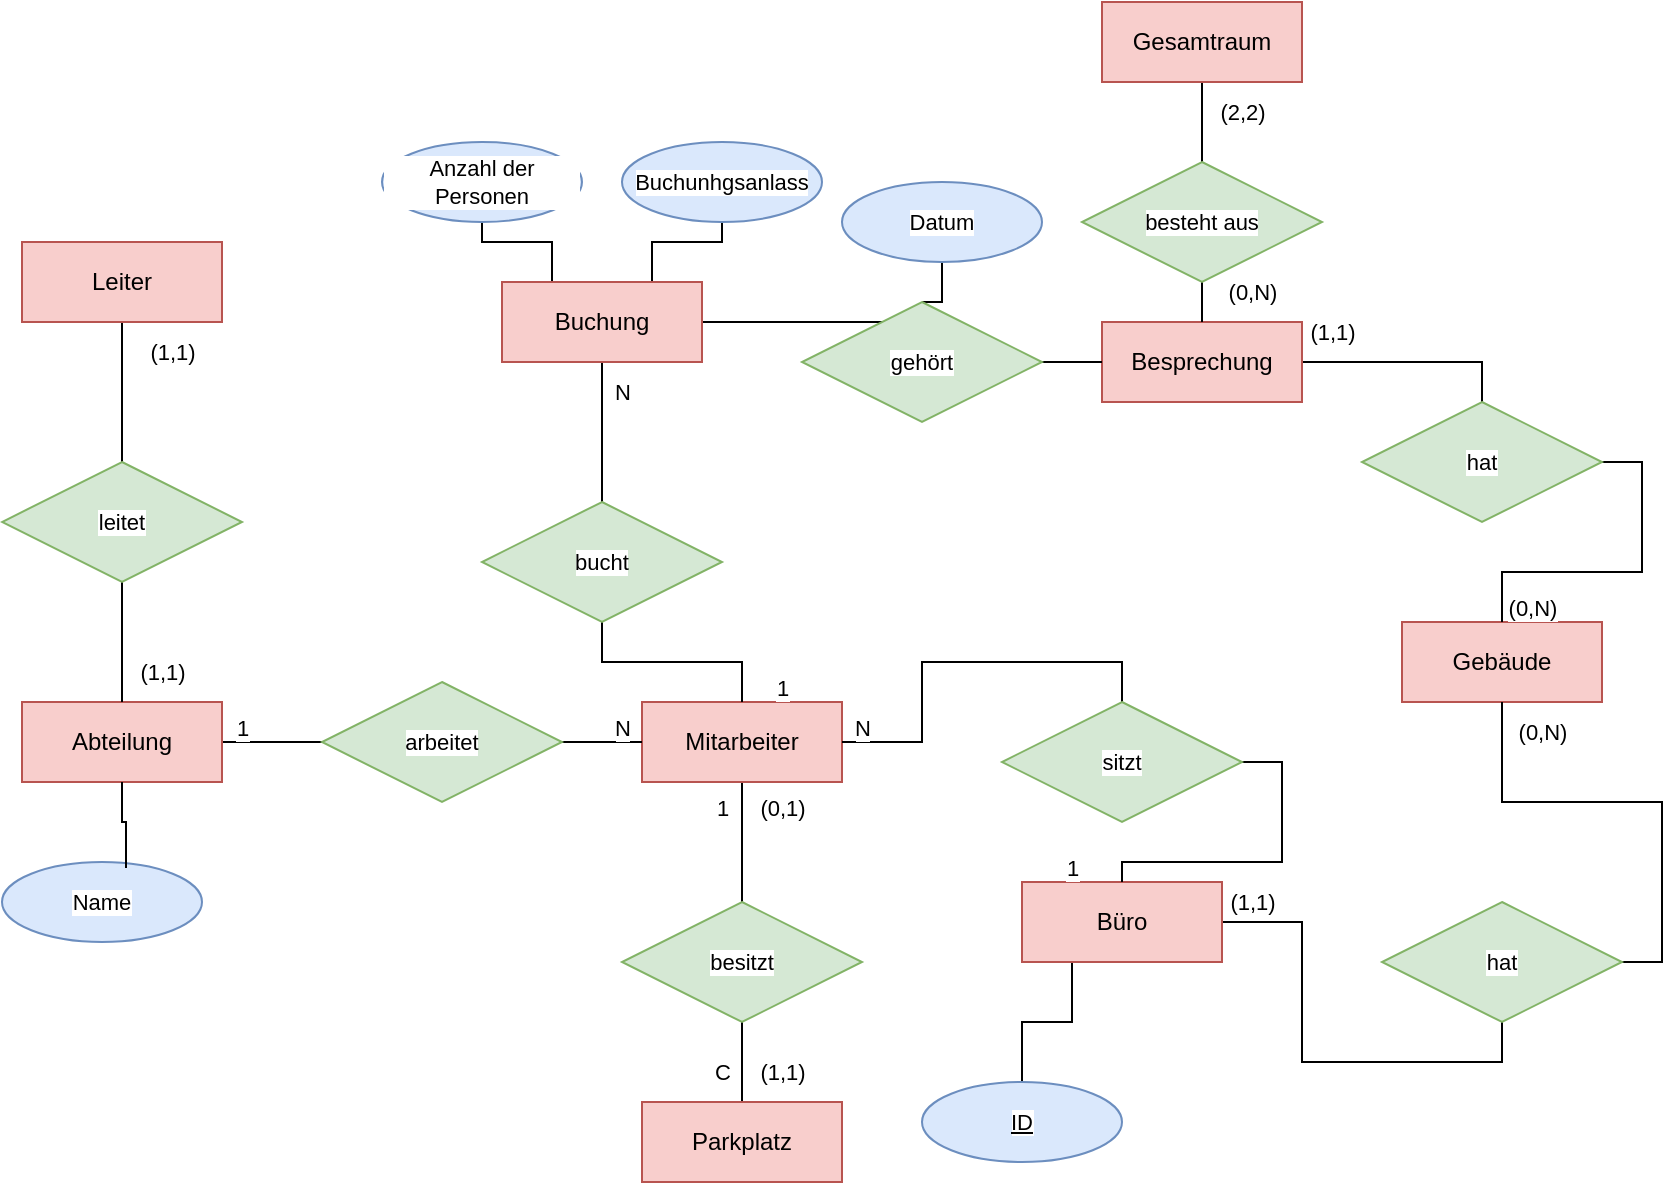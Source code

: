 <mxfile version="24.3.1" type="github">
  <diagram name="Seite-1" id="tdSunxygRCIHNUhvi6nn">
    <mxGraphModel dx="1781" dy="1844" grid="1" gridSize="10" guides="1" tooltips="1" connect="1" arrows="1" fold="1" page="1" pageScale="1" pageWidth="827" pageHeight="1169" math="0" shadow="0">
      <root>
        <mxCell id="0" />
        <mxCell id="1" parent="0" />
        <mxCell id="p10xESjp3tb_EI4A0Mzf-7" style="edgeStyle=orthogonalEdgeStyle;rounded=0;orthogonalLoop=1;jettySize=auto;html=1;exitX=0.5;exitY=1;exitDx=0;exitDy=0;entryX=1;entryY=0.5;entryDx=0;entryDy=0;endArrow=none;endFill=0;" parent="1" source="p10xESjp3tb_EI4A0Mzf-11" target="EE_NePpLQ2sbXce9TDXo-2" edge="1">
          <mxGeometry relative="1" as="geometry" />
        </mxCell>
        <mxCell id="p10xESjp3tb_EI4A0Mzf-13" style="edgeStyle=orthogonalEdgeStyle;rounded=0;orthogonalLoop=1;jettySize=auto;html=1;exitX=0.5;exitY=0;exitDx=0;exitDy=0;entryX=1;entryY=0.5;entryDx=0;entryDy=0;strokeColor=default;align=center;verticalAlign=middle;fontFamily=Helvetica;fontSize=11;fontColor=default;labelBackgroundColor=default;endArrow=none;endFill=0;" parent="1" source="p10xESjp3tb_EI4A0Mzf-10" target="EE_NePpLQ2sbXce9TDXo-4" edge="1">
          <mxGeometry relative="1" as="geometry" />
        </mxCell>
        <mxCell id="EE_NePpLQ2sbXce9TDXo-1" value="Gebäude" style="whiteSpace=wrap;html=1;align=center;fillColor=#f8cecc;strokeColor=#b85450;" parent="1" vertex="1">
          <mxGeometry x="640" y="280" width="100" height="40" as="geometry" />
        </mxCell>
        <mxCell id="lRuvDfMVonZEdwch7UR1-34" style="edgeStyle=orthogonalEdgeStyle;rounded=0;orthogonalLoop=1;jettySize=auto;html=1;exitX=0.25;exitY=1;exitDx=0;exitDy=0;entryX=0.5;entryY=0;entryDx=0;entryDy=0;strokeColor=default;align=center;verticalAlign=middle;fontFamily=Helvetica;fontSize=11;fontColor=default;labelBackgroundColor=default;endArrow=none;endFill=0;" edge="1" parent="1" source="EE_NePpLQ2sbXce9TDXo-2" target="lRuvDfMVonZEdwch7UR1-33">
          <mxGeometry relative="1" as="geometry" />
        </mxCell>
        <mxCell id="EE_NePpLQ2sbXce9TDXo-2" value="Büro" style="whiteSpace=wrap;html=1;align=center;fillColor=#f8cecc;strokeColor=#b85450;" parent="1" vertex="1">
          <mxGeometry x="450" y="410" width="100" height="40" as="geometry" />
        </mxCell>
        <mxCell id="lRuvDfMVonZEdwch7UR1-1" style="edgeStyle=orthogonalEdgeStyle;rounded=0;orthogonalLoop=1;jettySize=auto;html=1;exitX=0;exitY=0.5;exitDx=0;exitDy=0;entryX=1;entryY=0.5;entryDx=0;entryDy=0;strokeColor=default;align=center;verticalAlign=middle;fontFamily=Helvetica;fontSize=11;fontColor=default;labelBackgroundColor=default;endArrow=none;endFill=0;" edge="1" parent="1" source="p10xESjp3tb_EI4A0Mzf-9" target="p10xESjp3tb_EI4A0Mzf-4">
          <mxGeometry relative="1" as="geometry" />
        </mxCell>
        <mxCell id="lRuvDfMVonZEdwch7UR1-4" style="edgeStyle=orthogonalEdgeStyle;rounded=0;orthogonalLoop=1;jettySize=auto;html=1;exitX=0.5;exitY=1;exitDx=0;exitDy=0;entryX=0.5;entryY=0;entryDx=0;entryDy=0;strokeColor=default;align=center;verticalAlign=middle;fontFamily=Helvetica;fontSize=11;fontColor=default;labelBackgroundColor=default;endArrow=none;endFill=0;" edge="1" parent="1" source="EE_NePpLQ2sbXce9TDXo-3" target="lRuvDfMVonZEdwch7UR1-3">
          <mxGeometry relative="1" as="geometry" />
        </mxCell>
        <mxCell id="lRuvDfMVonZEdwch7UR1-5" style="edgeStyle=orthogonalEdgeStyle;rounded=0;orthogonalLoop=1;jettySize=auto;html=1;exitX=1;exitY=0.5;exitDx=0;exitDy=0;entryX=0.5;entryY=0;entryDx=0;entryDy=0;strokeColor=default;align=center;verticalAlign=middle;fontFamily=Helvetica;fontSize=11;fontColor=default;labelBackgroundColor=default;endArrow=none;endFill=0;" edge="1" parent="1" source="lRuvDfMVonZEdwch7UR1-6" target="EE_NePpLQ2sbXce9TDXo-2">
          <mxGeometry relative="1" as="geometry" />
        </mxCell>
        <mxCell id="lRuvDfMVonZEdwch7UR1-11" style="edgeStyle=orthogonalEdgeStyle;rounded=0;orthogonalLoop=1;jettySize=auto;html=1;exitX=0.5;exitY=0;exitDx=0;exitDy=0;entryX=0.5;entryY=1;entryDx=0;entryDy=0;strokeColor=default;align=center;verticalAlign=middle;fontFamily=Helvetica;fontSize=11;fontColor=default;labelBackgroundColor=default;endArrow=none;endFill=0;" edge="1" parent="1" source="lRuvDfMVonZEdwch7UR1-12" target="p10xESjp3tb_EI4A0Mzf-2">
          <mxGeometry relative="1" as="geometry" />
        </mxCell>
        <mxCell id="EE_NePpLQ2sbXce9TDXo-3" value="Mitarbeiter" style="whiteSpace=wrap;html=1;align=center;fillColor=#f8cecc;strokeColor=#b85450;" parent="1" vertex="1">
          <mxGeometry x="260" y="320" width="100" height="40" as="geometry" />
        </mxCell>
        <mxCell id="lRuvDfMVonZEdwch7UR1-16" style="edgeStyle=orthogonalEdgeStyle;rounded=0;orthogonalLoop=1;jettySize=auto;html=1;exitX=0.5;exitY=0;exitDx=0;exitDy=0;entryX=0.5;entryY=1;entryDx=0;entryDy=0;strokeColor=default;align=center;verticalAlign=middle;fontFamily=Helvetica;fontSize=11;fontColor=default;labelBackgroundColor=default;endArrow=none;endFill=0;" edge="1" parent="1" source="lRuvDfMVonZEdwch7UR1-17" target="p10xESjp3tb_EI4A0Mzf-3">
          <mxGeometry relative="1" as="geometry" />
        </mxCell>
        <mxCell id="EE_NePpLQ2sbXce9TDXo-4" value="Besprechung" style="whiteSpace=wrap;html=1;align=center;fillColor=#f8cecc;strokeColor=#b85450;" parent="1" vertex="1">
          <mxGeometry x="490" y="130" width="100" height="40" as="geometry" />
        </mxCell>
        <mxCell id="lRuvDfMVonZEdwch7UR1-14" style="edgeStyle=orthogonalEdgeStyle;rounded=0;orthogonalLoop=1;jettySize=auto;html=1;exitX=1;exitY=0.5;exitDx=0;exitDy=0;entryX=0;entryY=0.5;entryDx=0;entryDy=0;strokeColor=default;align=center;verticalAlign=middle;fontFamily=Helvetica;fontSize=11;fontColor=default;labelBackgroundColor=default;endArrow=none;endFill=0;" edge="1" parent="1" source="p10xESjp3tb_EI4A0Mzf-2" target="EE_NePpLQ2sbXce9TDXo-4">
          <mxGeometry relative="1" as="geometry" />
        </mxCell>
        <mxCell id="lRuvDfMVonZEdwch7UR1-29" style="edgeStyle=orthogonalEdgeStyle;rounded=0;orthogonalLoop=1;jettySize=auto;html=1;exitX=0.25;exitY=0;exitDx=0;exitDy=0;entryX=0.5;entryY=1;entryDx=0;entryDy=0;strokeColor=default;align=center;verticalAlign=middle;fontFamily=Helvetica;fontSize=11;fontColor=default;labelBackgroundColor=default;endArrow=none;endFill=0;" edge="1" parent="1" source="p10xESjp3tb_EI4A0Mzf-2" target="lRuvDfMVonZEdwch7UR1-22">
          <mxGeometry relative="1" as="geometry" />
        </mxCell>
        <mxCell id="lRuvDfMVonZEdwch7UR1-30" style="edgeStyle=orthogonalEdgeStyle;rounded=0;orthogonalLoop=1;jettySize=auto;html=1;exitX=0.75;exitY=0;exitDx=0;exitDy=0;entryX=0.5;entryY=1;entryDx=0;entryDy=0;strokeColor=default;align=center;verticalAlign=middle;fontFamily=Helvetica;fontSize=11;fontColor=default;labelBackgroundColor=default;endArrow=none;endFill=0;" edge="1" parent="1" source="p10xESjp3tb_EI4A0Mzf-2" target="lRuvDfMVonZEdwch7UR1-21">
          <mxGeometry relative="1" as="geometry" />
        </mxCell>
        <mxCell id="p10xESjp3tb_EI4A0Mzf-2" value="Buchung" style="whiteSpace=wrap;html=1;align=center;fillColor=#f8cecc;strokeColor=#b85450;" parent="1" vertex="1">
          <mxGeometry x="190" y="110" width="100" height="40" as="geometry" />
        </mxCell>
        <mxCell id="p10xESjp3tb_EI4A0Mzf-3" value="Gesamtraum" style="whiteSpace=wrap;html=1;align=center;fillColor=#f8cecc;strokeColor=#b85450;" parent="1" vertex="1">
          <mxGeometry x="490" y="-30" width="100" height="40" as="geometry" />
        </mxCell>
        <mxCell id="lRuvDfMVonZEdwch7UR1-8" style="edgeStyle=orthogonalEdgeStyle;rounded=0;orthogonalLoop=1;jettySize=auto;html=1;exitX=0.5;exitY=0;exitDx=0;exitDy=0;entryX=0.5;entryY=1;entryDx=0;entryDy=0;strokeColor=default;align=center;verticalAlign=middle;fontFamily=Helvetica;fontSize=11;fontColor=default;labelBackgroundColor=default;endArrow=none;endFill=0;" edge="1" parent="1" source="lRuvDfMVonZEdwch7UR1-9" target="p10xESjp3tb_EI4A0Mzf-5">
          <mxGeometry relative="1" as="geometry" />
        </mxCell>
        <mxCell id="p10xESjp3tb_EI4A0Mzf-4" value="Abteilung" style="whiteSpace=wrap;html=1;align=center;fillColor=#f8cecc;strokeColor=#b85450;" parent="1" vertex="1">
          <mxGeometry x="-50" y="320" width="100" height="40" as="geometry" />
        </mxCell>
        <mxCell id="p10xESjp3tb_EI4A0Mzf-5" value="Leiter" style="whiteSpace=wrap;html=1;align=center;fillColor=#f8cecc;strokeColor=#b85450;" parent="1" vertex="1">
          <mxGeometry x="-50" y="90" width="100" height="40" as="geometry" />
        </mxCell>
        <mxCell id="p10xESjp3tb_EI4A0Mzf-8" value="besitzt" style="shape=rhombus;perimeter=rhombusPerimeter;whiteSpace=wrap;html=1;align=center;fontFamily=Helvetica;fontSize=11;labelBackgroundColor=default;fillColor=#d5e8d4;strokeColor=#82b366;" parent="1" vertex="1">
          <mxGeometry x="250" y="420" width="120" height="60" as="geometry" />
        </mxCell>
        <mxCell id="p10xESjp3tb_EI4A0Mzf-12" value="" style="edgeStyle=orthogonalEdgeStyle;rounded=0;orthogonalLoop=1;jettySize=auto;html=1;exitX=0.5;exitY=1;exitDx=0;exitDy=0;entryX=1;entryY=0.5;entryDx=0;entryDy=0;endArrow=none;endFill=0;" parent="1" source="EE_NePpLQ2sbXce9TDXo-1" target="p10xESjp3tb_EI4A0Mzf-11" edge="1">
          <mxGeometry relative="1" as="geometry">
            <mxPoint x="690" y="320" as="sourcePoint" />
            <mxPoint x="540" y="460" as="targetPoint" />
          </mxGeometry>
        </mxCell>
        <mxCell id="p10xESjp3tb_EI4A0Mzf-11" value="hat" style="shape=rhombus;perimeter=rhombusPerimeter;whiteSpace=wrap;html=1;align=center;fontFamily=Helvetica;fontSize=11;labelBackgroundColor=default;fillColor=#d5e8d4;strokeColor=#82b366;" parent="1" vertex="1">
          <mxGeometry x="630" y="420" width="120" height="60" as="geometry" />
        </mxCell>
        <mxCell id="p10xESjp3tb_EI4A0Mzf-14" value="" style="edgeStyle=orthogonalEdgeStyle;rounded=0;orthogonalLoop=1;jettySize=auto;html=1;exitX=0.5;exitY=0;exitDx=0;exitDy=0;entryX=1;entryY=0.5;entryDx=0;entryDy=0;strokeColor=default;align=center;verticalAlign=middle;fontFamily=Helvetica;fontSize=11;fontColor=default;labelBackgroundColor=default;endArrow=none;endFill=0;" parent="1" source="EE_NePpLQ2sbXce9TDXo-1" target="p10xESjp3tb_EI4A0Mzf-10" edge="1">
          <mxGeometry relative="1" as="geometry">
            <mxPoint x="690" y="280" as="sourcePoint" />
            <mxPoint x="560" y="180" as="targetPoint" />
          </mxGeometry>
        </mxCell>
        <mxCell id="p10xESjp3tb_EI4A0Mzf-10" value="hat" style="shape=rhombus;perimeter=rhombusPerimeter;whiteSpace=wrap;html=1;align=center;fontFamily=Helvetica;fontSize=11;labelBackgroundColor=default;fillColor=#d5e8d4;strokeColor=#82b366;" parent="1" vertex="1">
          <mxGeometry x="620" y="170" width="120" height="60" as="geometry" />
        </mxCell>
        <mxCell id="lRuvDfMVonZEdwch7UR1-2" value="" style="edgeStyle=orthogonalEdgeStyle;rounded=0;orthogonalLoop=1;jettySize=auto;html=1;exitX=0;exitY=0.5;exitDx=0;exitDy=0;entryX=1;entryY=0.5;entryDx=0;entryDy=0;strokeColor=default;align=center;verticalAlign=middle;fontFamily=Helvetica;fontSize=11;fontColor=default;labelBackgroundColor=default;endArrow=none;endFill=0;" edge="1" parent="1" source="EE_NePpLQ2sbXce9TDXo-3" target="p10xESjp3tb_EI4A0Mzf-9">
          <mxGeometry relative="1" as="geometry">
            <mxPoint x="260" y="340" as="sourcePoint" />
            <mxPoint x="100" y="340" as="targetPoint" />
          </mxGeometry>
        </mxCell>
        <mxCell id="p10xESjp3tb_EI4A0Mzf-9" value="arbeitet" style="shape=rhombus;perimeter=rhombusPerimeter;whiteSpace=wrap;html=1;align=center;fontFamily=Helvetica;fontSize=11;labelBackgroundColor=default;fillColor=#d5e8d4;strokeColor=#82b366;" parent="1" vertex="1">
          <mxGeometry x="100" y="310" width="120" height="60" as="geometry" />
        </mxCell>
        <mxCell id="lRuvDfMVonZEdwch7UR1-3" value="Parkplatz" style="whiteSpace=wrap;html=1;align=center;fillColor=#f8cecc;strokeColor=#b85450;" vertex="1" parent="1">
          <mxGeometry x="260" y="520" width="100" height="40" as="geometry" />
        </mxCell>
        <mxCell id="lRuvDfMVonZEdwch7UR1-7" value="" style="edgeStyle=orthogonalEdgeStyle;rounded=0;orthogonalLoop=1;jettySize=auto;html=1;exitX=1;exitY=0.5;exitDx=0;exitDy=0;entryX=0.5;entryY=0;entryDx=0;entryDy=0;strokeColor=default;align=center;verticalAlign=middle;fontFamily=Helvetica;fontSize=11;fontColor=default;labelBackgroundColor=default;endArrow=none;endFill=0;" edge="1" parent="1" source="EE_NePpLQ2sbXce9TDXo-3" target="lRuvDfMVonZEdwch7UR1-6">
          <mxGeometry relative="1" as="geometry">
            <mxPoint x="360" y="340" as="sourcePoint" />
            <mxPoint x="500" y="410" as="targetPoint" />
          </mxGeometry>
        </mxCell>
        <mxCell id="lRuvDfMVonZEdwch7UR1-6" value="sitzt" style="shape=rhombus;perimeter=rhombusPerimeter;whiteSpace=wrap;html=1;align=center;fontFamily=Helvetica;fontSize=11;labelBackgroundColor=default;fillColor=#d5e8d4;strokeColor=#82b366;" vertex="1" parent="1">
          <mxGeometry x="440" y="320" width="120" height="60" as="geometry" />
        </mxCell>
        <mxCell id="lRuvDfMVonZEdwch7UR1-10" value="" style="edgeStyle=orthogonalEdgeStyle;rounded=0;orthogonalLoop=1;jettySize=auto;html=1;exitX=0.5;exitY=0;exitDx=0;exitDy=0;entryX=0.5;entryY=1;entryDx=0;entryDy=0;strokeColor=default;align=center;verticalAlign=middle;fontFamily=Helvetica;fontSize=11;fontColor=default;labelBackgroundColor=default;endArrow=none;endFill=0;" edge="1" parent="1" source="p10xESjp3tb_EI4A0Mzf-4" target="lRuvDfMVonZEdwch7UR1-9">
          <mxGeometry relative="1" as="geometry">
            <mxPoint x="50" y="320" as="sourcePoint" />
            <mxPoint x="50" y="160" as="targetPoint" />
          </mxGeometry>
        </mxCell>
        <mxCell id="lRuvDfMVonZEdwch7UR1-9" value="leitet" style="shape=rhombus;perimeter=rhombusPerimeter;whiteSpace=wrap;html=1;align=center;fontFamily=Helvetica;fontSize=11;labelBackgroundColor=default;fillColor=#d5e8d4;strokeColor=#82b366;" vertex="1" parent="1">
          <mxGeometry x="-60" y="200" width="120" height="60" as="geometry" />
        </mxCell>
        <mxCell id="lRuvDfMVonZEdwch7UR1-13" value="" style="edgeStyle=orthogonalEdgeStyle;rounded=0;orthogonalLoop=1;jettySize=auto;html=1;exitX=0.5;exitY=0;exitDx=0;exitDy=0;entryX=0.5;entryY=1;entryDx=0;entryDy=0;strokeColor=default;align=center;verticalAlign=middle;fontFamily=Helvetica;fontSize=11;fontColor=default;labelBackgroundColor=default;endArrow=none;endFill=0;" edge="1" parent="1" source="EE_NePpLQ2sbXce9TDXo-3" target="lRuvDfMVonZEdwch7UR1-12">
          <mxGeometry relative="1" as="geometry">
            <mxPoint x="310" y="320" as="sourcePoint" />
            <mxPoint x="310" y="200" as="targetPoint" />
          </mxGeometry>
        </mxCell>
        <mxCell id="lRuvDfMVonZEdwch7UR1-12" value="bucht" style="shape=rhombus;perimeter=rhombusPerimeter;whiteSpace=wrap;html=1;align=center;fontFamily=Helvetica;fontSize=11;labelBackgroundColor=default;fillColor=#d5e8d4;strokeColor=#82b366;" vertex="1" parent="1">
          <mxGeometry x="180" y="220" width="120" height="60" as="geometry" />
        </mxCell>
        <mxCell id="lRuvDfMVonZEdwch7UR1-31" style="edgeStyle=orthogonalEdgeStyle;rounded=0;orthogonalLoop=1;jettySize=auto;html=1;exitX=0.5;exitY=0;exitDx=0;exitDy=0;entryX=0.5;entryY=1;entryDx=0;entryDy=0;strokeColor=default;align=center;verticalAlign=middle;fontFamily=Helvetica;fontSize=11;fontColor=default;labelBackgroundColor=default;endArrow=none;endFill=0;" edge="1" parent="1" source="lRuvDfMVonZEdwch7UR1-15" target="lRuvDfMVonZEdwch7UR1-20">
          <mxGeometry relative="1" as="geometry" />
        </mxCell>
        <mxCell id="lRuvDfMVonZEdwch7UR1-15" value="gehört" style="shape=rhombus;perimeter=rhombusPerimeter;whiteSpace=wrap;html=1;align=center;fontFamily=Helvetica;fontSize=11;labelBackgroundColor=default;fillColor=#d5e8d4;strokeColor=#82b366;" vertex="1" parent="1">
          <mxGeometry x="340" y="120" width="120" height="60" as="geometry" />
        </mxCell>
        <mxCell id="lRuvDfMVonZEdwch7UR1-18" value="" style="edgeStyle=orthogonalEdgeStyle;rounded=0;orthogonalLoop=1;jettySize=auto;html=1;exitX=0.5;exitY=0;exitDx=0;exitDy=0;entryX=0.5;entryY=1;entryDx=0;entryDy=0;strokeColor=default;align=center;verticalAlign=middle;fontFamily=Helvetica;fontSize=11;fontColor=default;labelBackgroundColor=default;endArrow=none;endFill=0;" edge="1" parent="1" source="EE_NePpLQ2sbXce9TDXo-4" target="lRuvDfMVonZEdwch7UR1-17">
          <mxGeometry relative="1" as="geometry">
            <mxPoint x="540" y="130" as="sourcePoint" />
            <mxPoint x="540" y="20" as="targetPoint" />
          </mxGeometry>
        </mxCell>
        <mxCell id="lRuvDfMVonZEdwch7UR1-17" value="besteht aus" style="shape=rhombus;perimeter=rhombusPerimeter;whiteSpace=wrap;html=1;align=center;fontFamily=Helvetica;fontSize=11;labelBackgroundColor=default;fillColor=#d5e8d4;strokeColor=#82b366;" vertex="1" parent="1">
          <mxGeometry x="480" y="50" width="120" height="60" as="geometry" />
        </mxCell>
        <mxCell id="lRuvDfMVonZEdwch7UR1-19" value="(2,2)" style="text;html=1;align=center;verticalAlign=middle;resizable=0;points=[];autosize=1;strokeColor=none;fillColor=none;fontFamily=Helvetica;fontSize=11;fontColor=default;labelBackgroundColor=default;" vertex="1" parent="1">
          <mxGeometry x="535" y="10" width="50" height="30" as="geometry" />
        </mxCell>
        <mxCell id="lRuvDfMVonZEdwch7UR1-20" value="Datum" style="ellipse;whiteSpace=wrap;html=1;align=center;fontFamily=Helvetica;fontSize=11;labelBackgroundColor=default;fillColor=#dae8fc;strokeColor=#6c8ebf;" vertex="1" parent="1">
          <mxGeometry x="360" y="60" width="100" height="40" as="geometry" />
        </mxCell>
        <mxCell id="lRuvDfMVonZEdwch7UR1-21" value="Buchunhgsanlass" style="ellipse;whiteSpace=wrap;html=1;align=center;fontFamily=Helvetica;fontSize=11;labelBackgroundColor=default;fillColor=#dae8fc;strokeColor=#6c8ebf;" vertex="1" parent="1">
          <mxGeometry x="250" y="40" width="100" height="40" as="geometry" />
        </mxCell>
        <mxCell id="lRuvDfMVonZEdwch7UR1-22" value="Anzahl der Personen" style="ellipse;whiteSpace=wrap;html=1;align=center;fontFamily=Helvetica;fontSize=11;labelBackgroundColor=default;fillColor=#dae8fc;strokeColor=#6c8ebf;" vertex="1" parent="1">
          <mxGeometry x="130" y="40" width="100" height="40" as="geometry" />
        </mxCell>
        <mxCell id="lRuvDfMVonZEdwch7UR1-23" value="Name" style="ellipse;whiteSpace=wrap;html=1;align=center;fontFamily=Helvetica;fontSize=11;labelBackgroundColor=default;fillColor=#dae8fc;strokeColor=#6c8ebf;" vertex="1" parent="1">
          <mxGeometry x="-60" y="400" width="100" height="40" as="geometry" />
        </mxCell>
        <mxCell id="lRuvDfMVonZEdwch7UR1-24" value="1" style="text;html=1;align=center;verticalAlign=middle;resizable=0;points=[];autosize=1;strokeColor=none;fillColor=none;fontFamily=Helvetica;fontSize=11;fontColor=default;labelBackgroundColor=default;" vertex="1" parent="1">
          <mxGeometry x="45" y="318" width="30" height="30" as="geometry" />
        </mxCell>
        <mxCell id="lRuvDfMVonZEdwch7UR1-25" value="N" style="text;html=1;align=center;verticalAlign=middle;resizable=0;points=[];autosize=1;strokeColor=none;fillColor=none;fontFamily=Helvetica;fontSize=11;fontColor=default;labelBackgroundColor=default;" vertex="1" parent="1">
          <mxGeometry x="235" y="318" width="30" height="30" as="geometry" />
        </mxCell>
        <mxCell id="lRuvDfMVonZEdwch7UR1-26" value="(1,1)" style="text;html=1;align=center;verticalAlign=middle;resizable=0;points=[];autosize=1;strokeColor=none;fillColor=none;fontFamily=Helvetica;fontSize=11;fontColor=default;labelBackgroundColor=default;" vertex="1" parent="1">
          <mxGeometry y="130" width="50" height="30" as="geometry" />
        </mxCell>
        <mxCell id="lRuvDfMVonZEdwch7UR1-27" value="(1,1)" style="text;html=1;align=center;verticalAlign=middle;resizable=0;points=[];autosize=1;strokeColor=none;fillColor=none;fontFamily=Helvetica;fontSize=11;fontColor=default;labelBackgroundColor=default;" vertex="1" parent="1">
          <mxGeometry x="-5" y="290" width="50" height="30" as="geometry" />
        </mxCell>
        <mxCell id="lRuvDfMVonZEdwch7UR1-28" style="edgeStyle=orthogonalEdgeStyle;rounded=0;orthogonalLoop=1;jettySize=auto;html=1;exitX=0.5;exitY=1;exitDx=0;exitDy=0;entryX=0.62;entryY=0.075;entryDx=0;entryDy=0;entryPerimeter=0;strokeColor=default;align=center;verticalAlign=middle;fontFamily=Helvetica;fontSize=11;fontColor=default;labelBackgroundColor=default;endArrow=none;endFill=0;" edge="1" parent="1" source="p10xESjp3tb_EI4A0Mzf-4" target="lRuvDfMVonZEdwch7UR1-23">
          <mxGeometry relative="1" as="geometry" />
        </mxCell>
        <mxCell id="lRuvDfMVonZEdwch7UR1-32" value="(0,N)" style="text;html=1;align=center;verticalAlign=middle;resizable=0;points=[];autosize=1;strokeColor=none;fillColor=none;fontFamily=Helvetica;fontSize=11;fontColor=default;labelBackgroundColor=default;" vertex="1" parent="1">
          <mxGeometry x="540" y="100" width="50" height="30" as="geometry" />
        </mxCell>
        <mxCell id="lRuvDfMVonZEdwch7UR1-33" value="ID" style="ellipse;whiteSpace=wrap;html=1;align=center;fontStyle=4;fontFamily=Helvetica;fontSize=11;labelBackgroundColor=default;fillColor=#dae8fc;strokeColor=#6c8ebf;" vertex="1" parent="1">
          <mxGeometry x="400" y="510" width="100" height="40" as="geometry" />
        </mxCell>
        <mxCell id="lRuvDfMVonZEdwch7UR1-35" value="(0,N)" style="text;html=1;align=center;verticalAlign=middle;resizable=0;points=[];autosize=1;strokeColor=none;fillColor=none;fontFamily=Helvetica;fontSize=11;fontColor=default;labelBackgroundColor=default;" vertex="1" parent="1">
          <mxGeometry x="685" y="320" width="50" height="30" as="geometry" />
        </mxCell>
        <mxCell id="lRuvDfMVonZEdwch7UR1-36" value="1" style="text;html=1;align=center;verticalAlign=middle;resizable=0;points=[];autosize=1;strokeColor=none;fillColor=none;fontFamily=Helvetica;fontSize=11;fontColor=default;labelBackgroundColor=default;" vertex="1" parent="1">
          <mxGeometry x="285" y="358" width="30" height="30" as="geometry" />
        </mxCell>
        <mxCell id="lRuvDfMVonZEdwch7UR1-37" value="C" style="text;html=1;align=center;verticalAlign=middle;resizable=0;points=[];autosize=1;strokeColor=none;fillColor=none;fontFamily=Helvetica;fontSize=11;fontColor=default;labelBackgroundColor=default;" vertex="1" parent="1">
          <mxGeometry x="285" y="490" width="30" height="30" as="geometry" />
        </mxCell>
        <mxCell id="lRuvDfMVonZEdwch7UR1-38" value="(0,1)" style="text;html=1;align=center;verticalAlign=middle;resizable=0;points=[];autosize=1;strokeColor=none;fillColor=none;fontFamily=Helvetica;fontSize=11;fontColor=default;labelBackgroundColor=default;" vertex="1" parent="1">
          <mxGeometry x="305" y="358" width="50" height="30" as="geometry" />
        </mxCell>
        <mxCell id="lRuvDfMVonZEdwch7UR1-39" value="(1,1)" style="text;html=1;align=center;verticalAlign=middle;resizable=0;points=[];autosize=1;strokeColor=none;fillColor=none;fontFamily=Helvetica;fontSize=11;fontColor=default;labelBackgroundColor=default;" vertex="1" parent="1">
          <mxGeometry x="305" y="490" width="50" height="30" as="geometry" />
        </mxCell>
        <mxCell id="lRuvDfMVonZEdwch7UR1-40" value="N" style="text;html=1;align=center;verticalAlign=middle;resizable=0;points=[];autosize=1;strokeColor=none;fillColor=none;fontFamily=Helvetica;fontSize=11;fontColor=default;labelBackgroundColor=default;" vertex="1" parent="1">
          <mxGeometry x="355" y="318" width="30" height="30" as="geometry" />
        </mxCell>
        <mxCell id="lRuvDfMVonZEdwch7UR1-41" value="1" style="text;html=1;align=center;verticalAlign=middle;resizable=0;points=[];autosize=1;strokeColor=none;fillColor=none;fontFamily=Helvetica;fontSize=11;fontColor=default;labelBackgroundColor=default;" vertex="1" parent="1">
          <mxGeometry x="460" y="388" width="30" height="30" as="geometry" />
        </mxCell>
        <mxCell id="lRuvDfMVonZEdwch7UR1-42" value="1" style="text;html=1;align=center;verticalAlign=middle;resizable=0;points=[];autosize=1;strokeColor=none;fillColor=none;fontFamily=Helvetica;fontSize=11;fontColor=default;labelBackgroundColor=default;" vertex="1" parent="1">
          <mxGeometry x="315" y="298" width="30" height="30" as="geometry" />
        </mxCell>
        <mxCell id="lRuvDfMVonZEdwch7UR1-43" value="N" style="text;html=1;align=center;verticalAlign=middle;resizable=0;points=[];autosize=1;strokeColor=none;fillColor=none;fontFamily=Helvetica;fontSize=11;fontColor=default;labelBackgroundColor=default;" vertex="1" parent="1">
          <mxGeometry x="235" y="150" width="30" height="30" as="geometry" />
        </mxCell>
        <mxCell id="lRuvDfMVonZEdwch7UR1-44" value="(0,N)" style="text;html=1;align=center;verticalAlign=middle;resizable=0;points=[];autosize=1;strokeColor=none;fillColor=none;fontFamily=Helvetica;fontSize=11;fontColor=default;labelBackgroundColor=default;" vertex="1" parent="1">
          <mxGeometry x="680" y="258" width="50" height="30" as="geometry" />
        </mxCell>
        <mxCell id="lRuvDfMVonZEdwch7UR1-45" value="(1,1)" style="text;html=1;align=center;verticalAlign=middle;resizable=0;points=[];autosize=1;strokeColor=none;fillColor=none;fontFamily=Helvetica;fontSize=11;fontColor=default;labelBackgroundColor=default;" vertex="1" parent="1">
          <mxGeometry x="580" y="120" width="50" height="30" as="geometry" />
        </mxCell>
        <mxCell id="lRuvDfMVonZEdwch7UR1-46" value="(1,1)" style="text;html=1;align=center;verticalAlign=middle;resizable=0;points=[];autosize=1;strokeColor=none;fillColor=none;fontFamily=Helvetica;fontSize=11;fontColor=default;labelBackgroundColor=default;" vertex="1" parent="1">
          <mxGeometry x="540" y="405" width="50" height="30" as="geometry" />
        </mxCell>
      </root>
    </mxGraphModel>
  </diagram>
</mxfile>
